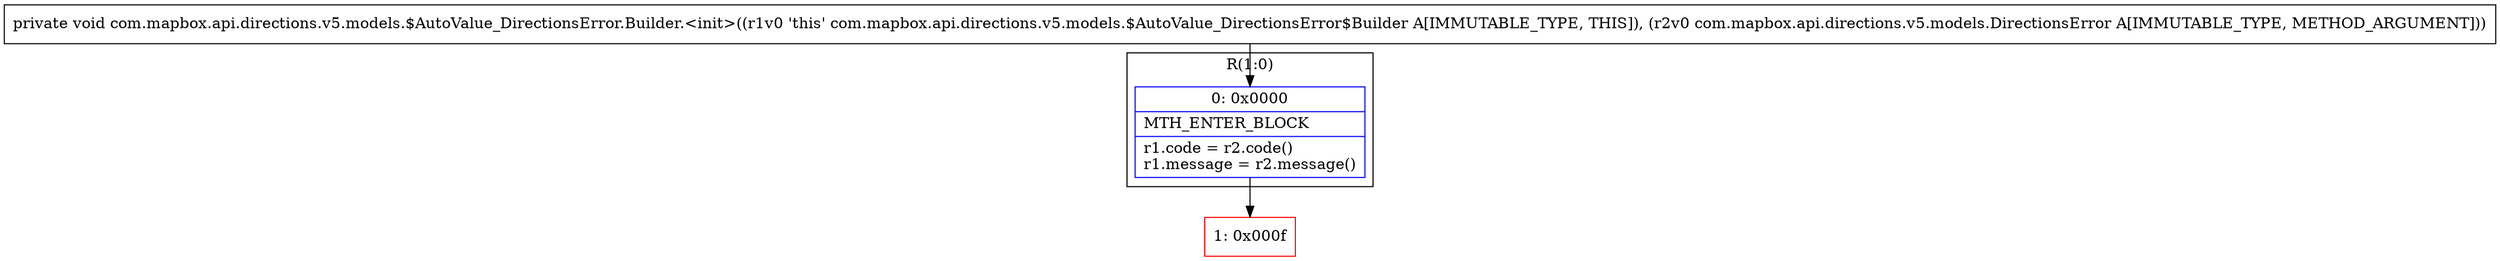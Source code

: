 digraph "CFG forcom.mapbox.api.directions.v5.models.$AutoValue_DirectionsError.Builder.\<init\>(Lcom\/mapbox\/api\/directions\/v5\/models\/DirectionsError;)V" {
subgraph cluster_Region_2010528999 {
label = "R(1:0)";
node [shape=record,color=blue];
Node_0 [shape=record,label="{0\:\ 0x0000|MTH_ENTER_BLOCK\l|r1.code = r2.code()\lr1.message = r2.message()\l}"];
}
Node_1 [shape=record,color=red,label="{1\:\ 0x000f}"];
MethodNode[shape=record,label="{private void com.mapbox.api.directions.v5.models.$AutoValue_DirectionsError.Builder.\<init\>((r1v0 'this' com.mapbox.api.directions.v5.models.$AutoValue_DirectionsError$Builder A[IMMUTABLE_TYPE, THIS]), (r2v0 com.mapbox.api.directions.v5.models.DirectionsError A[IMMUTABLE_TYPE, METHOD_ARGUMENT])) }"];
MethodNode -> Node_0;
Node_0 -> Node_1;
}

